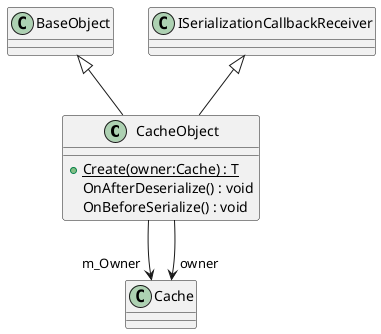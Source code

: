 @startuml
class CacheObject {
    + {static} Create(owner:Cache) : T
    OnAfterDeserialize() : void
    OnBeforeSerialize() : void
}
BaseObject <|-- CacheObject
ISerializationCallbackReceiver <|-- CacheObject
CacheObject --> "m_Owner" Cache
CacheObject --> "owner" Cache
@enduml
